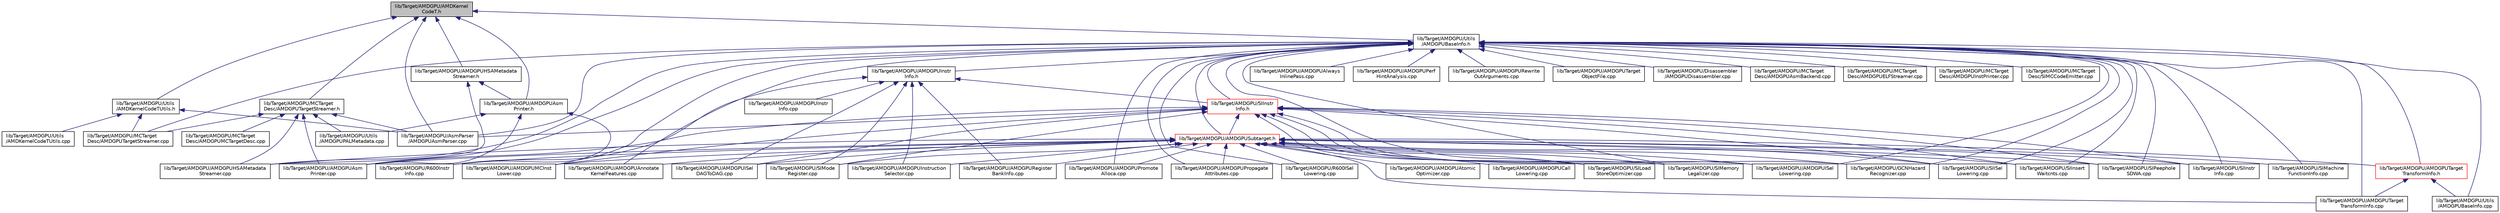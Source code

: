 digraph "lib/Target/AMDGPU/AMDKernelCodeT.h"
{
 // LATEX_PDF_SIZE
  bgcolor="transparent";
  edge [fontname="Helvetica",fontsize="10",labelfontname="Helvetica",labelfontsize="10"];
  node [fontname="Helvetica",fontsize="10",shape="box"];
  Node1 [label="lib/Target/AMDGPU/AMDKernel\lCodeT.h",height=0.2,width=0.4,color="black", fillcolor="grey75", style="filled", fontcolor="black",tooltip=" "];
  Node1 -> Node2 [dir="back",color="midnightblue",fontsize="10",style="solid",fontname="Helvetica"];
  Node2 [label="lib/Target/AMDGPU/AMDGPUAsm\lPrinter.h",height=0.2,width=0.4,color="black",URL="$AMDGPUAsmPrinter_8h.html",tooltip="AMDGPU Assembly printer class."];
  Node2 -> Node3 [dir="back",color="midnightblue",fontsize="10",style="solid",fontname="Helvetica"];
  Node3 [label="lib/Target/AMDGPU/AMDGPUAsm\lPrinter.cpp",height=0.2,width=0.4,color="black",URL="$AMDGPUAsmPrinter_8cpp.html",tooltip="The AMDGPUAsmPrinter is used to print both assembly string and also binary code."];
  Node2 -> Node4 [dir="back",color="midnightblue",fontsize="10",style="solid",fontname="Helvetica"];
  Node4 [label="lib/Target/AMDGPU/AMDGPUMCInst\lLower.cpp",height=0.2,width=0.4,color="black",URL="$AMDGPUMCInstLower_8cpp.html",tooltip="Code to lower AMDGPU MachineInstrs to their corresponding MCInst."];
  Node2 -> Node5 [dir="back",color="midnightblue",fontsize="10",style="solid",fontname="Helvetica"];
  Node5 [label="lib/Target/AMDGPU/Utils\l/AMDGPUPALMetadata.cpp",height=0.2,width=0.4,color="black",URL="$AMDGPUPALMetadata_8cpp.html",tooltip="This class has methods called by AMDGPUAsmPrinter to accumulate and print the PAL metadata."];
  Node1 -> Node6 [dir="back",color="midnightblue",fontsize="10",style="solid",fontname="Helvetica"];
  Node6 [label="lib/Target/AMDGPU/AMDGPUHSAMetadata\lStreamer.h",height=0.2,width=0.4,color="black",URL="$AMDGPUHSAMetadataStreamer_8h.html",tooltip="AMDGPU HSA Metadata Streamer."];
  Node6 -> Node2 [dir="back",color="midnightblue",fontsize="10",style="solid",fontname="Helvetica"];
  Node6 -> Node7 [dir="back",color="midnightblue",fontsize="10",style="solid",fontname="Helvetica"];
  Node7 [label="lib/Target/AMDGPU/AMDGPUHSAMetadata\lStreamer.cpp",height=0.2,width=0.4,color="black",URL="$AMDGPUHSAMetadataStreamer_8cpp.html",tooltip="AMDGPU HSA Metadata Streamer."];
  Node1 -> Node8 [dir="back",color="midnightblue",fontsize="10",style="solid",fontname="Helvetica"];
  Node8 [label="lib/Target/AMDGPU/AsmParser\l/AMDGPUAsmParser.cpp",height=0.2,width=0.4,color="black",URL="$AMDGPUAsmParser_8cpp.html",tooltip=" "];
  Node1 -> Node9 [dir="back",color="midnightblue",fontsize="10",style="solid",fontname="Helvetica"];
  Node9 [label="lib/Target/AMDGPU/MCTarget\lDesc/AMDGPUTargetStreamer.h",height=0.2,width=0.4,color="black",URL="$AMDGPUTargetStreamer_8h.html",tooltip=" "];
  Node9 -> Node3 [dir="back",color="midnightblue",fontsize="10",style="solid",fontname="Helvetica"];
  Node9 -> Node7 [dir="back",color="midnightblue",fontsize="10",style="solid",fontname="Helvetica"];
  Node9 -> Node8 [dir="back",color="midnightblue",fontsize="10",style="solid",fontname="Helvetica"];
  Node9 -> Node10 [dir="back",color="midnightblue",fontsize="10",style="solid",fontname="Helvetica"];
  Node10 [label="lib/Target/AMDGPU/MCTarget\lDesc/AMDGPUMCTargetDesc.cpp",height=0.2,width=0.4,color="black",URL="$AMDGPUMCTargetDesc_8cpp.html",tooltip="This file provides AMDGPU specific target descriptions."];
  Node9 -> Node11 [dir="back",color="midnightblue",fontsize="10",style="solid",fontname="Helvetica"];
  Node11 [label="lib/Target/AMDGPU/MCTarget\lDesc/AMDGPUTargetStreamer.cpp",height=0.2,width=0.4,color="black",URL="$AMDGPUTargetStreamer_8cpp.html",tooltip=" "];
  Node9 -> Node5 [dir="back",color="midnightblue",fontsize="10",style="solid",fontname="Helvetica"];
  Node1 -> Node12 [dir="back",color="midnightblue",fontsize="10",style="solid",fontname="Helvetica"];
  Node12 [label="lib/Target/AMDGPU/Utils\l/AMDGPUBaseInfo.h",height=0.2,width=0.4,color="black",URL="$AMDGPUBaseInfo_8h.html",tooltip=" "];
  Node12 -> Node13 [dir="back",color="midnightblue",fontsize="10",style="solid",fontname="Helvetica"];
  Node13 [label="lib/Target/AMDGPU/AMDGPUAlways\lInlinePass.cpp",height=0.2,width=0.4,color="black",URL="$AMDGPUAlwaysInlinePass_8cpp.html",tooltip="This pass marks all internal functions as always_inline and creates duplicates of all other functions..."];
  Node12 -> Node14 [dir="back",color="midnightblue",fontsize="10",style="solid",fontname="Helvetica"];
  Node14 [label="lib/Target/AMDGPU/AMDGPUAnnotate\lKernelFeatures.cpp",height=0.2,width=0.4,color="black",URL="$AMDGPUAnnotateKernelFeatures_8cpp.html",tooltip=" "];
  Node12 -> Node3 [dir="back",color="midnightblue",fontsize="10",style="solid",fontname="Helvetica"];
  Node12 -> Node7 [dir="back",color="midnightblue",fontsize="10",style="solid",fontname="Helvetica"];
  Node12 -> Node15 [dir="back",color="midnightblue",fontsize="10",style="solid",fontname="Helvetica"];
  Node15 [label="lib/Target/AMDGPU/AMDGPUISel\lLowering.cpp",height=0.2,width=0.4,color="black",URL="$AMDGPUISelLowering_8cpp.html",tooltip="This is the parent TargetLowering class for hardware code gen targets."];
  Node12 -> Node16 [dir="back",color="midnightblue",fontsize="10",style="solid",fontname="Helvetica"];
  Node16 [label="lib/Target/AMDGPU/AMDGPUInstr\lInfo.h",height=0.2,width=0.4,color="black",URL="$AMDGPUInstrInfo_8h.html",tooltip="Contains the definition of a TargetInstrInfo class that is common to all AMD GPUs."];
  Node16 -> Node17 [dir="back",color="midnightblue",fontsize="10",style="solid",fontname="Helvetica"];
  Node17 [label="lib/Target/AMDGPU/AMDGPUISel\lDAGToDAG.cpp",height=0.2,width=0.4,color="black",URL="$AMDGPUISelDAGToDAG_8cpp.html",tooltip="Defines an instruction selector for the AMDGPU target."];
  Node16 -> Node18 [dir="back",color="midnightblue",fontsize="10",style="solid",fontname="Helvetica"];
  Node18 [label="lib/Target/AMDGPU/AMDGPUInstr\lInfo.cpp",height=0.2,width=0.4,color="black",URL="$AMDGPUInstrInfo_8cpp.html",tooltip="Implementation of the TargetInstrInfo class that is common to all AMD GPUs."];
  Node16 -> Node19 [dir="back",color="midnightblue",fontsize="10",style="solid",fontname="Helvetica"];
  Node19 [label="lib/Target/AMDGPU/AMDGPUInstruction\lSelector.cpp",height=0.2,width=0.4,color="black",URL="$AMDGPUInstructionSelector_8cpp.html",tooltip="This file implements the targeting of the InstructionSelector class for AMDGPU."];
  Node16 -> Node20 [dir="back",color="midnightblue",fontsize="10",style="solid",fontname="Helvetica"];
  Node20 [label="lib/Target/AMDGPU/AMDGPURegister\lBankInfo.cpp",height=0.2,width=0.4,color="black",URL="$AMDGPURegisterBankInfo_8cpp.html",tooltip="This file implements the targeting of the RegisterBankInfo class for AMDGPU."];
  Node16 -> Node21 [dir="back",color="midnightblue",fontsize="10",style="solid",fontname="Helvetica"];
  Node21 [label="lib/Target/AMDGPU/R600Instr\lInfo.cpp",height=0.2,width=0.4,color="black",URL="$R600InstrInfo_8cpp.html",tooltip="R600 Implementation of TargetInstrInfo."];
  Node16 -> Node22 [dir="back",color="midnightblue",fontsize="10",style="solid",fontname="Helvetica"];
  Node22 [label="lib/Target/AMDGPU/SIInstr\lInfo.h",height=0.2,width=0.4,color="red",URL="$SIInstrInfo_8h.html",tooltip="Interface definition for SIInstrInfo."];
  Node22 -> Node3 [dir="back",color="midnightblue",fontsize="10",style="solid",fontname="Helvetica"];
  Node22 -> Node17 [dir="back",color="midnightblue",fontsize="10",style="solid",fontname="Helvetica"];
  Node22 -> Node15 [dir="back",color="midnightblue",fontsize="10",style="solid",fontname="Helvetica"];
  Node22 -> Node4 [dir="back",color="midnightblue",fontsize="10",style="solid",fontname="Helvetica"];
  Node22 -> Node25 [dir="back",color="midnightblue",fontsize="10",style="solid",fontname="Helvetica"];
  Node25 [label="lib/Target/AMDGPU/AMDGPUSubtarget.h",height=0.2,width=0.4,color="red",URL="$AMDGPUSubtarget_8h.html",tooltip="AMDGPU specific subclass of TargetSubtarget."];
  Node25 -> Node14 [dir="back",color="midnightblue",fontsize="10",style="solid",fontname="Helvetica"];
  Node25 -> Node3 [dir="back",color="midnightblue",fontsize="10",style="solid",fontname="Helvetica"];
  Node25 -> Node26 [dir="back",color="midnightblue",fontsize="10",style="solid",fontname="Helvetica"];
  Node26 [label="lib/Target/AMDGPU/AMDGPUAtomic\lOptimizer.cpp",height=0.2,width=0.4,color="black",URL="$AMDGPUAtomicOptimizer_8cpp.html",tooltip="This pass optimizes atomic operations by using a single lane of a wavefront to perform the atomic ope..."];
  Node25 -> Node27 [dir="back",color="midnightblue",fontsize="10",style="solid",fontname="Helvetica"];
  Node27 [label="lib/Target/AMDGPU/AMDGPUCall\lLowering.cpp",height=0.2,width=0.4,color="black",URL="$AMDGPUCallLowering_8cpp.html",tooltip="This file implements the lowering of LLVM calls to machine code calls for GlobalISel."];
  Node25 -> Node7 [dir="back",color="midnightblue",fontsize="10",style="solid",fontname="Helvetica"];
  Node25 -> Node17 [dir="back",color="midnightblue",fontsize="10",style="solid",fontname="Helvetica"];
  Node25 -> Node15 [dir="back",color="midnightblue",fontsize="10",style="solid",fontname="Helvetica"];
  Node25 -> Node19 [dir="back",color="midnightblue",fontsize="10",style="solid",fontname="Helvetica"];
  Node25 -> Node4 [dir="back",color="midnightblue",fontsize="10",style="solid",fontname="Helvetica"];
  Node25 -> Node33 [dir="back",color="midnightblue",fontsize="10",style="solid",fontname="Helvetica"];
  Node33 [label="lib/Target/AMDGPU/AMDGPUPromote\lAlloca.cpp",height=0.2,width=0.4,color="black",URL="$AMDGPUPromoteAlloca_8cpp.html",tooltip=" "];
  Node25 -> Node34 [dir="back",color="midnightblue",fontsize="10",style="solid",fontname="Helvetica"];
  Node34 [label="lib/Target/AMDGPU/AMDGPUPropagate\lAttributes.cpp",height=0.2,width=0.4,color="black",URL="$AMDGPUPropagateAttributes_8cpp.html",tooltip="This pass propagates attributes from kernels to the non-entry functions."];
  Node25 -> Node20 [dir="back",color="midnightblue",fontsize="10",style="solid",fontname="Helvetica"];
  Node25 -> Node43 [dir="back",color="midnightblue",fontsize="10",style="solid",fontname="Helvetica"];
  Node43 [label="lib/Target/AMDGPU/AMDGPUTarget\lTransformInfo.cpp",height=0.2,width=0.4,color="black",URL="$AMDGPUTargetTransformInfo_8cpp.html",tooltip=" "];
  Node25 -> Node42 [dir="back",color="midnightblue",fontsize="10",style="solid",fontname="Helvetica"];
  Node42 [label="lib/Target/AMDGPU/AMDGPUTarget\lTransformInfo.h",height=0.2,width=0.4,color="red",URL="$AMDGPUTargetTransformInfo_8h.html",tooltip="This file a TargetTransformInfo::Concept conforming object specific to the AMDGPU target machine."];
  Node42 -> Node43 [dir="back",color="midnightblue",fontsize="10",style="solid",fontname="Helvetica"];
  Node42 -> Node44 [dir="back",color="midnightblue",fontsize="10",style="solid",fontname="Helvetica"];
  Node44 [label="lib/Target/AMDGPU/Utils\l/AMDGPUBaseInfo.cpp",height=0.2,width=0.4,color="black",URL="$AMDGPUBaseInfo_8cpp.html",tooltip=" "];
  Node25 -> Node49 [dir="back",color="midnightblue",fontsize="10",style="solid",fontname="Helvetica"];
  Node49 [label="lib/Target/AMDGPU/GCNHazard\lRecognizer.cpp",height=0.2,width=0.4,color="black",URL="$GCNHazardRecognizer_8cpp.html",tooltip=" "];
  Node25 -> Node65 [dir="back",color="midnightblue",fontsize="10",style="solid",fontname="Helvetica"];
  Node65 [label="lib/Target/AMDGPU/R600ISel\lLowering.cpp",height=0.2,width=0.4,color="black",URL="$R600ISelLowering_8cpp.html",tooltip="Custom DAG lowering for R600."];
  Node25 -> Node21 [dir="back",color="midnightblue",fontsize="10",style="solid",fontname="Helvetica"];
  Node25 -> Node46 [dir="back",color="midnightblue",fontsize="10",style="solid",fontname="Helvetica"];
  Node46 [label="lib/Target/AMDGPU/SIISel\lLowering.cpp",height=0.2,width=0.4,color="black",URL="$SIISelLowering_8cpp.html",tooltip="Custom DAG lowering for SI."];
  Node25 -> Node77 [dir="back",color="midnightblue",fontsize="10",style="solid",fontname="Helvetica"];
  Node77 [label="lib/Target/AMDGPU/SIInsert\lWaitcnts.cpp",height=0.2,width=0.4,color="black",URL="$SIInsertWaitcnts_8cpp.html",tooltip="Insert wait instructions for memory reads and writes."];
  Node25 -> Node78 [dir="back",color="midnightblue",fontsize="10",style="solid",fontname="Helvetica"];
  Node78 [label="lib/Target/AMDGPU/SIInstr\lInfo.cpp",height=0.2,width=0.4,color="black",URL="$SIInstrInfo_8cpp.html",tooltip="SI Implementation of TargetInstrInfo."];
  Node25 -> Node79 [dir="back",color="midnightblue",fontsize="10",style="solid",fontname="Helvetica"];
  Node79 [label="lib/Target/AMDGPU/SILoad\lStoreOptimizer.cpp",height=0.2,width=0.4,color="black",URL="$SILoadStoreOptimizer_8cpp.html",tooltip=" "];
  Node25 -> Node83 [dir="back",color="midnightblue",fontsize="10",style="solid",fontname="Helvetica"];
  Node83 [label="lib/Target/AMDGPU/SIMachine\lFunctionInfo.cpp",height=0.2,width=0.4,color="black",URL="$SIMachineFunctionInfo_8cpp.html",tooltip=" "];
  Node25 -> Node84 [dir="back",color="midnightblue",fontsize="10",style="solid",fontname="Helvetica"];
  Node84 [label="lib/Target/AMDGPU/SIMemory\lLegalizer.cpp",height=0.2,width=0.4,color="black",URL="$SIMemoryLegalizer_8cpp.html",tooltip="Memory legalizer - implements memory model."];
  Node25 -> Node85 [dir="back",color="midnightblue",fontsize="10",style="solid",fontname="Helvetica"];
  Node85 [label="lib/Target/AMDGPU/SIMode\lRegister.cpp",height=0.2,width=0.4,color="black",URL="$SIModeRegister_8cpp.html",tooltip="This pass inserts changes to the Mode register settings as required."];
  Node25 -> Node88 [dir="back",color="midnightblue",fontsize="10",style="solid",fontname="Helvetica"];
  Node88 [label="lib/Target/AMDGPU/SIPeephole\lSDWA.cpp",height=0.2,width=0.4,color="black",URL="$SIPeepholeSDWA_8cpp.html",tooltip=" "];
  Node22 -> Node8 [dir="back",color="midnightblue",fontsize="10",style="solid",fontname="Helvetica"];
  Node22 -> Node49 [dir="back",color="midnightblue",fontsize="10",style="solid",fontname="Helvetica"];
  Node22 -> Node46 [dir="back",color="midnightblue",fontsize="10",style="solid",fontname="Helvetica"];
  Node22 -> Node77 [dir="back",color="midnightblue",fontsize="10",style="solid",fontname="Helvetica"];
  Node22 -> Node78 [dir="back",color="midnightblue",fontsize="10",style="solid",fontname="Helvetica"];
  Node22 -> Node79 [dir="back",color="midnightblue",fontsize="10",style="solid",fontname="Helvetica"];
  Node22 -> Node84 [dir="back",color="midnightblue",fontsize="10",style="solid",fontname="Helvetica"];
  Node22 -> Node85 [dir="back",color="midnightblue",fontsize="10",style="solid",fontname="Helvetica"];
  Node22 -> Node88 [dir="back",color="midnightblue",fontsize="10",style="solid",fontname="Helvetica"];
  Node16 -> Node85 [dir="back",color="midnightblue",fontsize="10",style="solid",fontname="Helvetica"];
  Node12 -> Node97 [dir="back",color="midnightblue",fontsize="10",style="solid",fontname="Helvetica"];
  Node97 [label="lib/Target/AMDGPU/AMDGPUPerf\lHintAnalysis.cpp",height=0.2,width=0.4,color="black",URL="$AMDGPUPerfHintAnalysis_8cpp.html",tooltip="Analyzes if a function potentially memory bound and if a kernel kernel may benefit from limiting numb..."];
  Node12 -> Node33 [dir="back",color="midnightblue",fontsize="10",style="solid",fontname="Helvetica"];
  Node12 -> Node34 [dir="back",color="midnightblue",fontsize="10",style="solid",fontname="Helvetica"];
  Node12 -> Node98 [dir="back",color="midnightblue",fontsize="10",style="solid",fontname="Helvetica"];
  Node98 [label="lib/Target/AMDGPU/AMDGPURewrite\lOutArguments.cpp",height=0.2,width=0.4,color="black",URL="$AMDGPURewriteOutArguments_8cpp.html",tooltip=" "];
  Node12 -> Node25 [dir="back",color="midnightblue",fontsize="10",style="solid",fontname="Helvetica"];
  Node12 -> Node41 [dir="back",color="midnightblue",fontsize="10",style="solid",fontname="Helvetica"];
  Node41 [label="lib/Target/AMDGPU/AMDGPUTarget\lObjectFile.cpp",height=0.2,width=0.4,color="black",URL="$AMDGPUTargetObjectFile_8cpp.html",tooltip=" "];
  Node12 -> Node43 [dir="back",color="midnightblue",fontsize="10",style="solid",fontname="Helvetica"];
  Node12 -> Node42 [dir="back",color="midnightblue",fontsize="10",style="solid",fontname="Helvetica"];
  Node12 -> Node8 [dir="back",color="midnightblue",fontsize="10",style="solid",fontname="Helvetica"];
  Node12 -> Node99 [dir="back",color="midnightblue",fontsize="10",style="solid",fontname="Helvetica"];
  Node99 [label="lib/Target/AMDGPU/Disassembler\l/AMDGPUDisassembler.cpp",height=0.2,width=0.4,color="black",URL="$AMDGPUDisassembler_8cpp.html",tooltip="This file contains definition for AMDGPU ISA disassembler."];
  Node12 -> Node49 [dir="back",color="midnightblue",fontsize="10",style="solid",fontname="Helvetica"];
  Node12 -> Node100 [dir="back",color="midnightblue",fontsize="10",style="solid",fontname="Helvetica"];
  Node100 [label="lib/Target/AMDGPU/MCTarget\lDesc/AMDGPUAsmBackend.cpp",height=0.2,width=0.4,color="black",URL="$AMDGPUAsmBackend_8cpp.html",tooltip=" "];
  Node12 -> Node101 [dir="back",color="midnightblue",fontsize="10",style="solid",fontname="Helvetica"];
  Node101 [label="lib/Target/AMDGPU/MCTarget\lDesc/AMDGPUELFStreamer.cpp",height=0.2,width=0.4,color="black",URL="$AMDGPUELFStreamer_8cpp.html",tooltip=" "];
  Node12 -> Node102 [dir="back",color="midnightblue",fontsize="10",style="solid",fontname="Helvetica"];
  Node102 [label="lib/Target/AMDGPU/MCTarget\lDesc/AMDGPUInstPrinter.cpp",height=0.2,width=0.4,color="black",URL="$AMDGPUInstPrinter_8cpp.html",tooltip=" "];
  Node12 -> Node11 [dir="back",color="midnightblue",fontsize="10",style="solid",fontname="Helvetica"];
  Node12 -> Node103 [dir="back",color="midnightblue",fontsize="10",style="solid",fontname="Helvetica"];
  Node103 [label="lib/Target/AMDGPU/MCTarget\lDesc/SIMCCodeEmitter.cpp",height=0.2,width=0.4,color="black",URL="$SIMCCodeEmitter_8cpp.html",tooltip="The SI code emitter produces machine code that can be executed directly on the GPU device."];
  Node12 -> Node65 [dir="back",color="midnightblue",fontsize="10",style="solid",fontname="Helvetica"];
  Node12 -> Node21 [dir="back",color="midnightblue",fontsize="10",style="solid",fontname="Helvetica"];
  Node12 -> Node46 [dir="back",color="midnightblue",fontsize="10",style="solid",fontname="Helvetica"];
  Node12 -> Node77 [dir="back",color="midnightblue",fontsize="10",style="solid",fontname="Helvetica"];
  Node12 -> Node78 [dir="back",color="midnightblue",fontsize="10",style="solid",fontname="Helvetica"];
  Node12 -> Node22 [dir="back",color="midnightblue",fontsize="10",style="solid",fontname="Helvetica"];
  Node12 -> Node79 [dir="back",color="midnightblue",fontsize="10",style="solid",fontname="Helvetica"];
  Node12 -> Node83 [dir="back",color="midnightblue",fontsize="10",style="solid",fontname="Helvetica"];
  Node12 -> Node84 [dir="back",color="midnightblue",fontsize="10",style="solid",fontname="Helvetica"];
  Node12 -> Node88 [dir="back",color="midnightblue",fontsize="10",style="solid",fontname="Helvetica"];
  Node12 -> Node44 [dir="back",color="midnightblue",fontsize="10",style="solid",fontname="Helvetica"];
  Node1 -> Node104 [dir="back",color="midnightblue",fontsize="10",style="solid",fontname="Helvetica"];
  Node104 [label="lib/Target/AMDGPU/Utils\l/AMDKernelCodeTUtils.h",height=0.2,width=0.4,color="black",URL="$AMDKernelCodeTUtils_8h.html",tooltip=" "];
  Node104 -> Node8 [dir="back",color="midnightblue",fontsize="10",style="solid",fontname="Helvetica"];
  Node104 -> Node11 [dir="back",color="midnightblue",fontsize="10",style="solid",fontname="Helvetica"];
  Node104 -> Node105 [dir="back",color="midnightblue",fontsize="10",style="solid",fontname="Helvetica"];
  Node105 [label="lib/Target/AMDGPU/Utils\l/AMDKernelCodeTUtils.cpp",height=0.2,width=0.4,color="black",URL="$AMDKernelCodeTUtils_8cpp.html",tooltip=" "];
}
